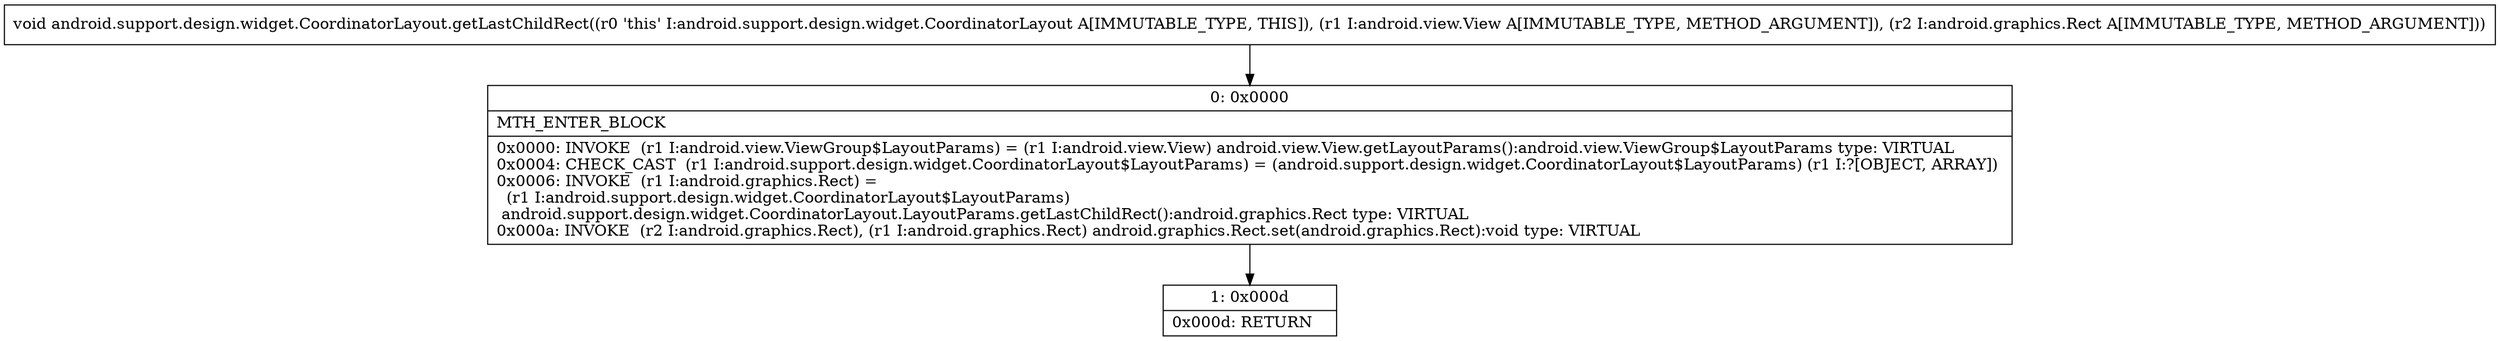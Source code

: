 digraph "CFG forandroid.support.design.widget.CoordinatorLayout.getLastChildRect(Landroid\/view\/View;Landroid\/graphics\/Rect;)V" {
Node_0 [shape=record,label="{0\:\ 0x0000|MTH_ENTER_BLOCK\l|0x0000: INVOKE  (r1 I:android.view.ViewGroup$LayoutParams) = (r1 I:android.view.View) android.view.View.getLayoutParams():android.view.ViewGroup$LayoutParams type: VIRTUAL \l0x0004: CHECK_CAST  (r1 I:android.support.design.widget.CoordinatorLayout$LayoutParams) = (android.support.design.widget.CoordinatorLayout$LayoutParams) (r1 I:?[OBJECT, ARRAY]) \l0x0006: INVOKE  (r1 I:android.graphics.Rect) = \l  (r1 I:android.support.design.widget.CoordinatorLayout$LayoutParams)\l android.support.design.widget.CoordinatorLayout.LayoutParams.getLastChildRect():android.graphics.Rect type: VIRTUAL \l0x000a: INVOKE  (r2 I:android.graphics.Rect), (r1 I:android.graphics.Rect) android.graphics.Rect.set(android.graphics.Rect):void type: VIRTUAL \l}"];
Node_1 [shape=record,label="{1\:\ 0x000d|0x000d: RETURN   \l}"];
MethodNode[shape=record,label="{void android.support.design.widget.CoordinatorLayout.getLastChildRect((r0 'this' I:android.support.design.widget.CoordinatorLayout A[IMMUTABLE_TYPE, THIS]), (r1 I:android.view.View A[IMMUTABLE_TYPE, METHOD_ARGUMENT]), (r2 I:android.graphics.Rect A[IMMUTABLE_TYPE, METHOD_ARGUMENT])) }"];
MethodNode -> Node_0;
Node_0 -> Node_1;
}

